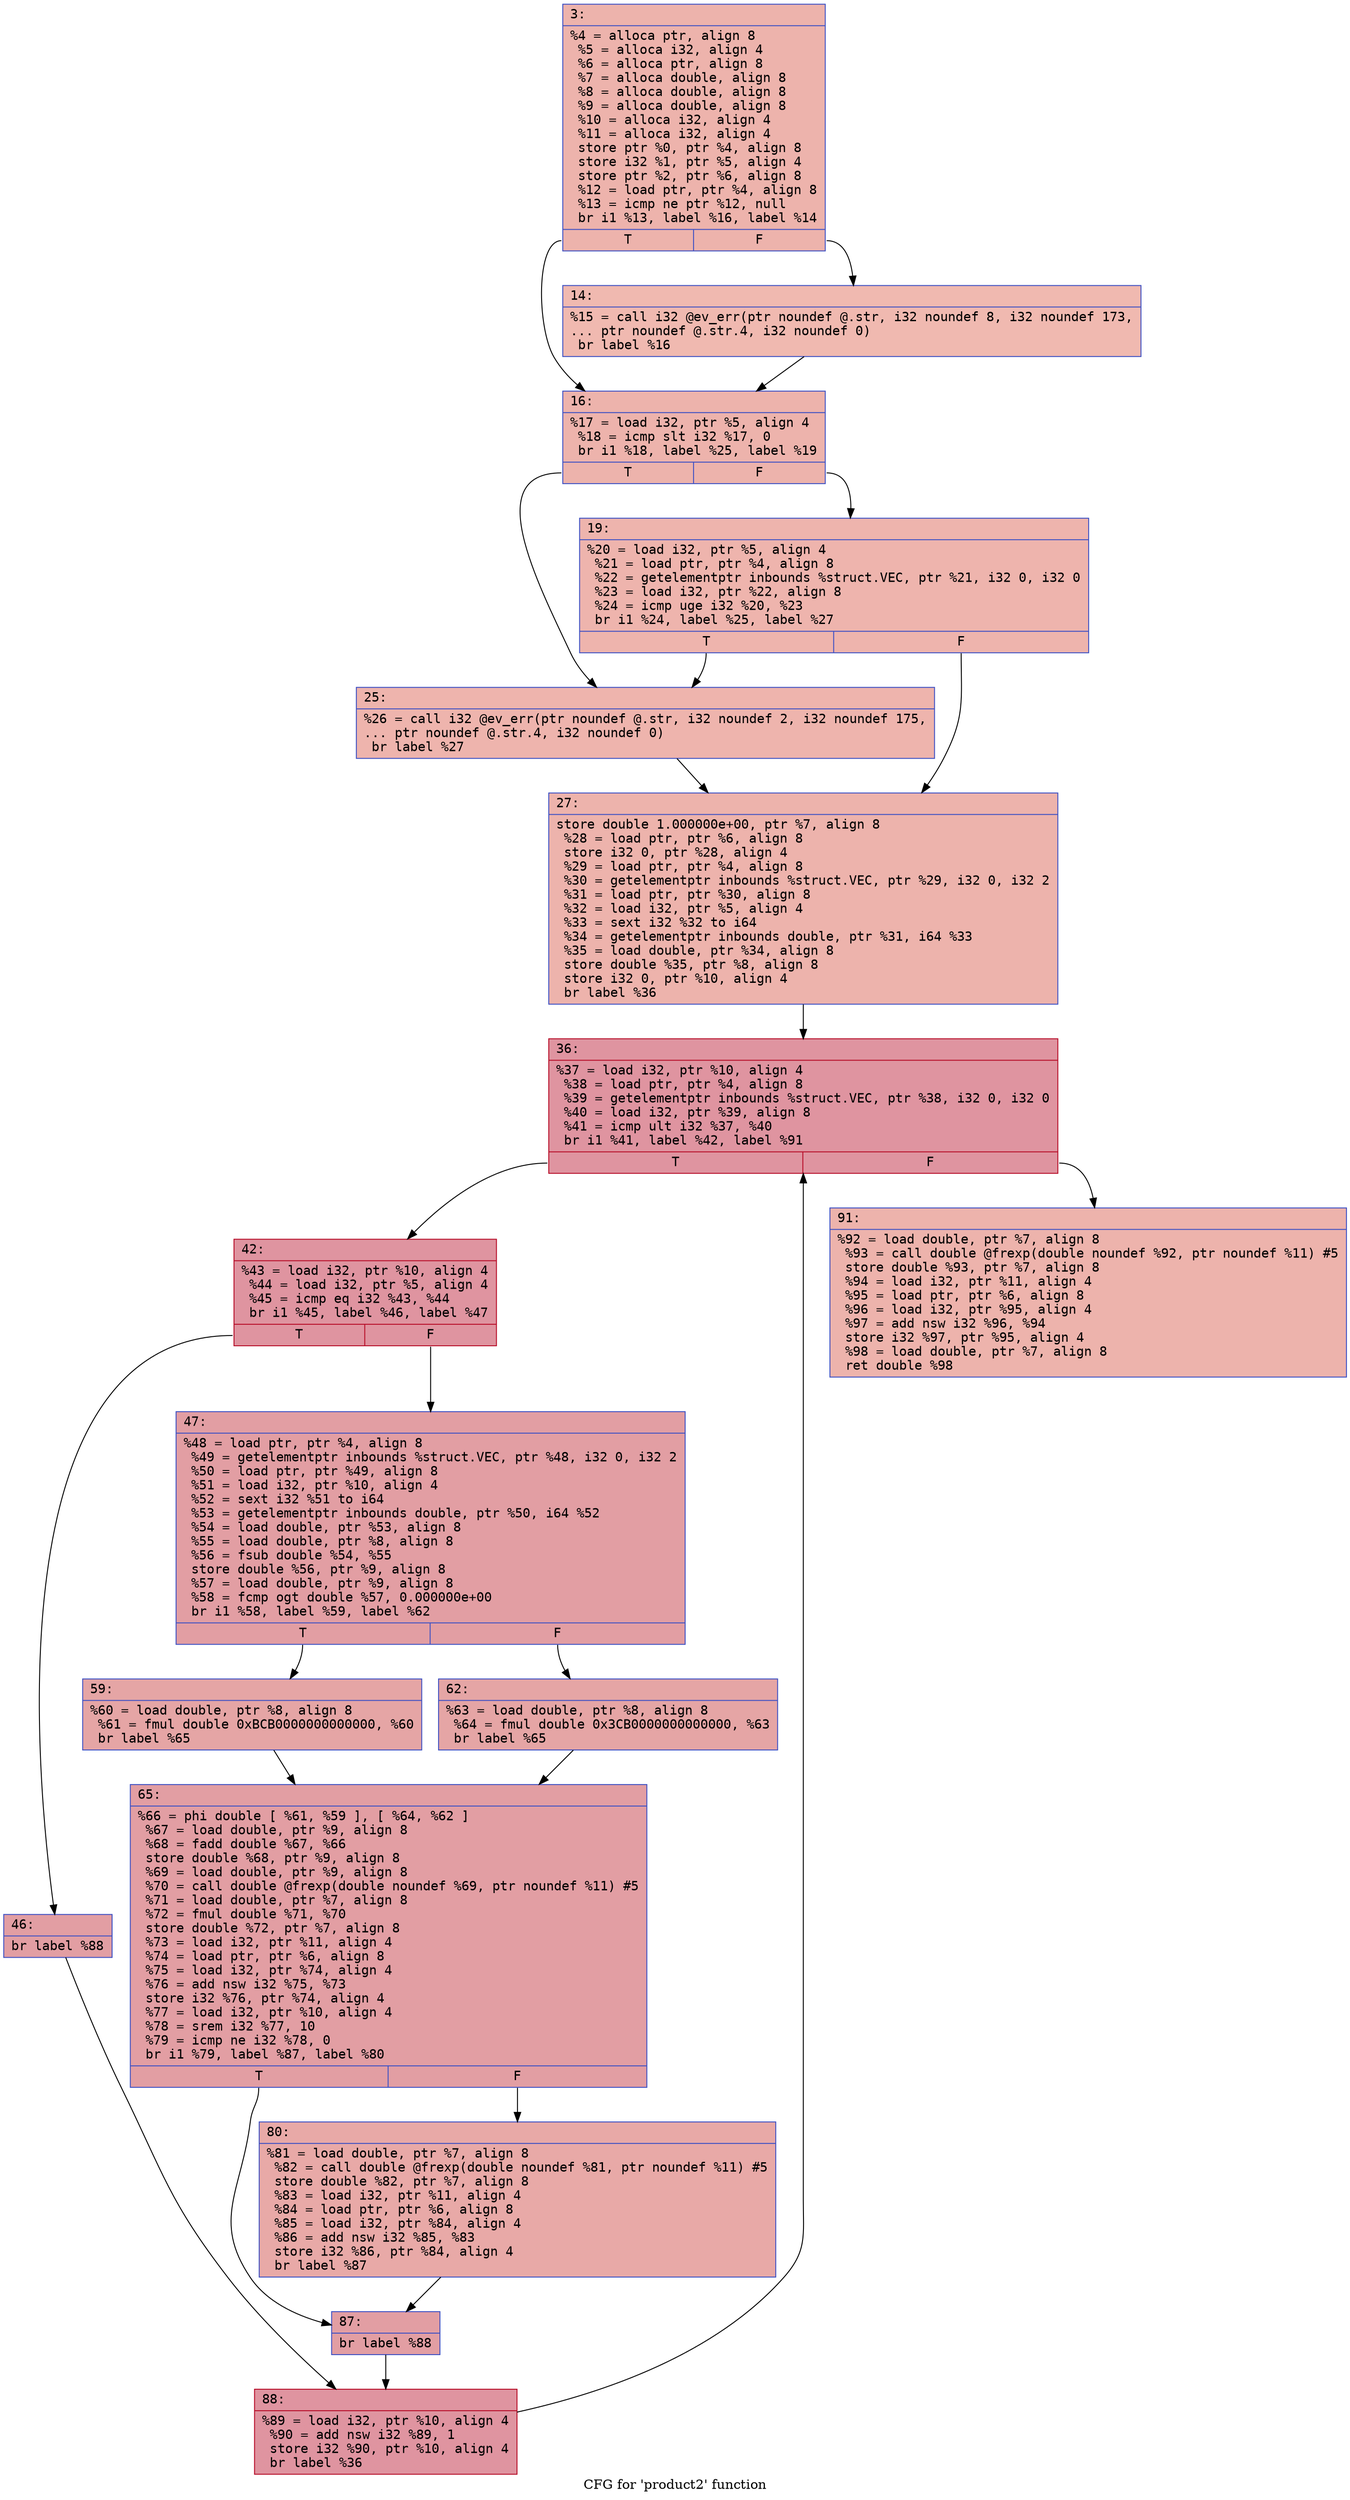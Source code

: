 digraph "CFG for 'product2' function" {
	label="CFG for 'product2' function";

	Node0x600001f33930 [shape=record,color="#3d50c3ff", style=filled, fillcolor="#d6524470" fontname="Courier",label="{3:\l|  %4 = alloca ptr, align 8\l  %5 = alloca i32, align 4\l  %6 = alloca ptr, align 8\l  %7 = alloca double, align 8\l  %8 = alloca double, align 8\l  %9 = alloca double, align 8\l  %10 = alloca i32, align 4\l  %11 = alloca i32, align 4\l  store ptr %0, ptr %4, align 8\l  store i32 %1, ptr %5, align 4\l  store ptr %2, ptr %6, align 8\l  %12 = load ptr, ptr %4, align 8\l  %13 = icmp ne ptr %12, null\l  br i1 %13, label %16, label %14\l|{<s0>T|<s1>F}}"];
	Node0x600001f33930:s0 -> Node0x600001f339d0[tooltip="3 -> 16\nProbability 62.50%" ];
	Node0x600001f33930:s1 -> Node0x600001f33980[tooltip="3 -> 14\nProbability 37.50%" ];
	Node0x600001f33980 [shape=record,color="#3d50c3ff", style=filled, fillcolor="#de614d70" fontname="Courier",label="{14:\l|  %15 = call i32 @ev_err(ptr noundef @.str, i32 noundef 8, i32 noundef 173,\l... ptr noundef @.str.4, i32 noundef 0)\l  br label %16\l}"];
	Node0x600001f33980 -> Node0x600001f339d0[tooltip="14 -> 16\nProbability 100.00%" ];
	Node0x600001f339d0 [shape=record,color="#3d50c3ff", style=filled, fillcolor="#d6524470" fontname="Courier",label="{16:\l|  %17 = load i32, ptr %5, align 4\l  %18 = icmp slt i32 %17, 0\l  br i1 %18, label %25, label %19\l|{<s0>T|<s1>F}}"];
	Node0x600001f339d0:s0 -> Node0x600001f33a70[tooltip="16 -> 25\nProbability 37.50%" ];
	Node0x600001f339d0:s1 -> Node0x600001f33a20[tooltip="16 -> 19\nProbability 62.50%" ];
	Node0x600001f33a20 [shape=record,color="#3d50c3ff", style=filled, fillcolor="#d8564670" fontname="Courier",label="{19:\l|  %20 = load i32, ptr %5, align 4\l  %21 = load ptr, ptr %4, align 8\l  %22 = getelementptr inbounds %struct.VEC, ptr %21, i32 0, i32 0\l  %23 = load i32, ptr %22, align 8\l  %24 = icmp uge i32 %20, %23\l  br i1 %24, label %25, label %27\l|{<s0>T|<s1>F}}"];
	Node0x600001f33a20:s0 -> Node0x600001f33a70[tooltip="19 -> 25\nProbability 50.00%" ];
	Node0x600001f33a20:s1 -> Node0x600001f33ac0[tooltip="19 -> 27\nProbability 50.00%" ];
	Node0x600001f33a70 [shape=record,color="#3d50c3ff", style=filled, fillcolor="#d8564670" fontname="Courier",label="{25:\l|  %26 = call i32 @ev_err(ptr noundef @.str, i32 noundef 2, i32 noundef 175,\l... ptr noundef @.str.4, i32 noundef 0)\l  br label %27\l}"];
	Node0x600001f33a70 -> Node0x600001f33ac0[tooltip="25 -> 27\nProbability 100.00%" ];
	Node0x600001f33ac0 [shape=record,color="#3d50c3ff", style=filled, fillcolor="#d6524470" fontname="Courier",label="{27:\l|  store double 1.000000e+00, ptr %7, align 8\l  %28 = load ptr, ptr %6, align 8\l  store i32 0, ptr %28, align 4\l  %29 = load ptr, ptr %4, align 8\l  %30 = getelementptr inbounds %struct.VEC, ptr %29, i32 0, i32 2\l  %31 = load ptr, ptr %30, align 8\l  %32 = load i32, ptr %5, align 4\l  %33 = sext i32 %32 to i64\l  %34 = getelementptr inbounds double, ptr %31, i64 %33\l  %35 = load double, ptr %34, align 8\l  store double %35, ptr %8, align 8\l  store i32 0, ptr %10, align 4\l  br label %36\l}"];
	Node0x600001f33ac0 -> Node0x600001f33b10[tooltip="27 -> 36\nProbability 100.00%" ];
	Node0x600001f33b10 [shape=record,color="#b70d28ff", style=filled, fillcolor="#b70d2870" fontname="Courier",label="{36:\l|  %37 = load i32, ptr %10, align 4\l  %38 = load ptr, ptr %4, align 8\l  %39 = getelementptr inbounds %struct.VEC, ptr %38, i32 0, i32 0\l  %40 = load i32, ptr %39, align 8\l  %41 = icmp ult i32 %37, %40\l  br i1 %41, label %42, label %91\l|{<s0>T|<s1>F}}"];
	Node0x600001f33b10:s0 -> Node0x600001f33b60[tooltip="36 -> 42\nProbability 96.88%" ];
	Node0x600001f33b10:s1 -> Node0x600001f33e30[tooltip="36 -> 91\nProbability 3.12%" ];
	Node0x600001f33b60 [shape=record,color="#b70d28ff", style=filled, fillcolor="#b70d2870" fontname="Courier",label="{42:\l|  %43 = load i32, ptr %10, align 4\l  %44 = load i32, ptr %5, align 4\l  %45 = icmp eq i32 %43, %44\l  br i1 %45, label %46, label %47\l|{<s0>T|<s1>F}}"];
	Node0x600001f33b60:s0 -> Node0x600001f33bb0[tooltip="42 -> 46\nProbability 50.00%" ];
	Node0x600001f33b60:s1 -> Node0x600001f33c00[tooltip="42 -> 47\nProbability 50.00%" ];
	Node0x600001f33bb0 [shape=record,color="#3d50c3ff", style=filled, fillcolor="#be242e70" fontname="Courier",label="{46:\l|  br label %88\l}"];
	Node0x600001f33bb0 -> Node0x600001f33de0[tooltip="46 -> 88\nProbability 100.00%" ];
	Node0x600001f33c00 [shape=record,color="#3d50c3ff", style=filled, fillcolor="#be242e70" fontname="Courier",label="{47:\l|  %48 = load ptr, ptr %4, align 8\l  %49 = getelementptr inbounds %struct.VEC, ptr %48, i32 0, i32 2\l  %50 = load ptr, ptr %49, align 8\l  %51 = load i32, ptr %10, align 4\l  %52 = sext i32 %51 to i64\l  %53 = getelementptr inbounds double, ptr %50, i64 %52\l  %54 = load double, ptr %53, align 8\l  %55 = load double, ptr %8, align 8\l  %56 = fsub double %54, %55\l  store double %56, ptr %9, align 8\l  %57 = load double, ptr %9, align 8\l  %58 = fcmp ogt double %57, 0.000000e+00\l  br i1 %58, label %59, label %62\l|{<s0>T|<s1>F}}"];
	Node0x600001f33c00:s0 -> Node0x600001f33c50[tooltip="47 -> 59\nProbability 50.00%" ];
	Node0x600001f33c00:s1 -> Node0x600001f33ca0[tooltip="47 -> 62\nProbability 50.00%" ];
	Node0x600001f33c50 [shape=record,color="#3d50c3ff", style=filled, fillcolor="#c5333470" fontname="Courier",label="{59:\l|  %60 = load double, ptr %8, align 8\l  %61 = fmul double 0xBCB0000000000000, %60\l  br label %65\l}"];
	Node0x600001f33c50 -> Node0x600001f33cf0[tooltip="59 -> 65\nProbability 100.00%" ];
	Node0x600001f33ca0 [shape=record,color="#3d50c3ff", style=filled, fillcolor="#c5333470" fontname="Courier",label="{62:\l|  %63 = load double, ptr %8, align 8\l  %64 = fmul double 0x3CB0000000000000, %63\l  br label %65\l}"];
	Node0x600001f33ca0 -> Node0x600001f33cf0[tooltip="62 -> 65\nProbability 100.00%" ];
	Node0x600001f33cf0 [shape=record,color="#3d50c3ff", style=filled, fillcolor="#be242e70" fontname="Courier",label="{65:\l|  %66 = phi double [ %61, %59 ], [ %64, %62 ]\l  %67 = load double, ptr %9, align 8\l  %68 = fadd double %67, %66\l  store double %68, ptr %9, align 8\l  %69 = load double, ptr %9, align 8\l  %70 = call double @frexp(double noundef %69, ptr noundef %11) #5\l  %71 = load double, ptr %7, align 8\l  %72 = fmul double %71, %70\l  store double %72, ptr %7, align 8\l  %73 = load i32, ptr %11, align 4\l  %74 = load ptr, ptr %6, align 8\l  %75 = load i32, ptr %74, align 4\l  %76 = add nsw i32 %75, %73\l  store i32 %76, ptr %74, align 4\l  %77 = load i32, ptr %10, align 4\l  %78 = srem i32 %77, 10\l  %79 = icmp ne i32 %78, 0\l  br i1 %79, label %87, label %80\l|{<s0>T|<s1>F}}"];
	Node0x600001f33cf0:s0 -> Node0x600001f33d90[tooltip="65 -> 87\nProbability 62.50%" ];
	Node0x600001f33cf0:s1 -> Node0x600001f33d40[tooltip="65 -> 80\nProbability 37.50%" ];
	Node0x600001f33d40 [shape=record,color="#3d50c3ff", style=filled, fillcolor="#ca3b3770" fontname="Courier",label="{80:\l|  %81 = load double, ptr %7, align 8\l  %82 = call double @frexp(double noundef %81, ptr noundef %11) #5\l  store double %82, ptr %7, align 8\l  %83 = load i32, ptr %11, align 4\l  %84 = load ptr, ptr %6, align 8\l  %85 = load i32, ptr %84, align 4\l  %86 = add nsw i32 %85, %83\l  store i32 %86, ptr %84, align 4\l  br label %87\l}"];
	Node0x600001f33d40 -> Node0x600001f33d90[tooltip="80 -> 87\nProbability 100.00%" ];
	Node0x600001f33d90 [shape=record,color="#3d50c3ff", style=filled, fillcolor="#be242e70" fontname="Courier",label="{87:\l|  br label %88\l}"];
	Node0x600001f33d90 -> Node0x600001f33de0[tooltip="87 -> 88\nProbability 100.00%" ];
	Node0x600001f33de0 [shape=record,color="#b70d28ff", style=filled, fillcolor="#b70d2870" fontname="Courier",label="{88:\l|  %89 = load i32, ptr %10, align 4\l  %90 = add nsw i32 %89, 1\l  store i32 %90, ptr %10, align 4\l  br label %36\l}"];
	Node0x600001f33de0 -> Node0x600001f33b10[tooltip="88 -> 36\nProbability 100.00%" ];
	Node0x600001f33e30 [shape=record,color="#3d50c3ff", style=filled, fillcolor="#d6524470" fontname="Courier",label="{91:\l|  %92 = load double, ptr %7, align 8\l  %93 = call double @frexp(double noundef %92, ptr noundef %11) #5\l  store double %93, ptr %7, align 8\l  %94 = load i32, ptr %11, align 4\l  %95 = load ptr, ptr %6, align 8\l  %96 = load i32, ptr %95, align 4\l  %97 = add nsw i32 %96, %94\l  store i32 %97, ptr %95, align 4\l  %98 = load double, ptr %7, align 8\l  ret double %98\l}"];
}
